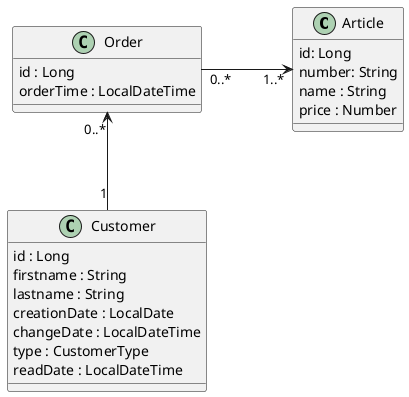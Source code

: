 @startuml

class Article {
    id: Long
    number: String
    name : String
    price : Number
}

class Customer {
    id : Long
    firstname : String
    lastname : String
    creationDate : LocalDate
    changeDate : LocalDateTime
    type : CustomerType
    readDate : LocalDateTime
}

class Order {
   id : Long
   orderTime : LocalDateTime
}

Customer "1" -up-> "0..*" Order : \t\t
Order "0..*" -right-> "1..*" Article : \t\t
@enduml